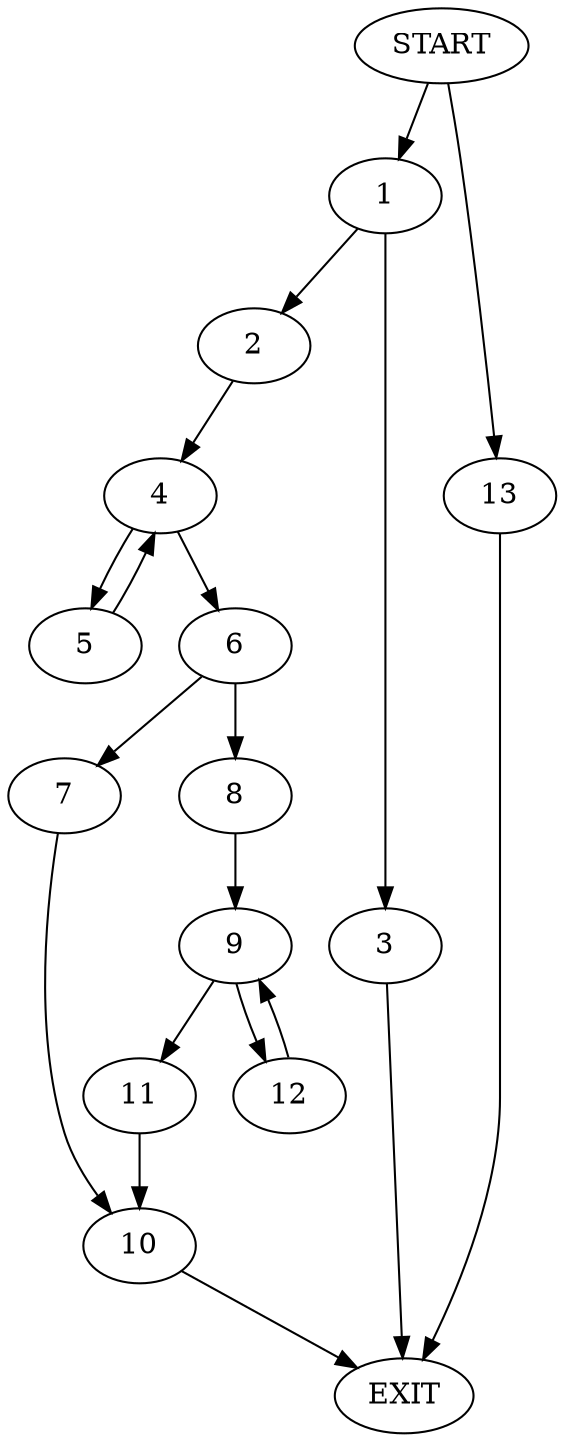 digraph {
0 [label="START"]
14 [label="EXIT"]
0 -> 1
1 -> 2
1 -> 3
3 -> 14
2 -> 4
4 -> 5
4 -> 6
5 -> 4
6 -> 7
6 -> 8
8 -> 9
7 -> 10
10 -> 14
9 -> 11
9 -> 12
11 -> 10
12 -> 9
0 -> 13
13 -> 14
}

